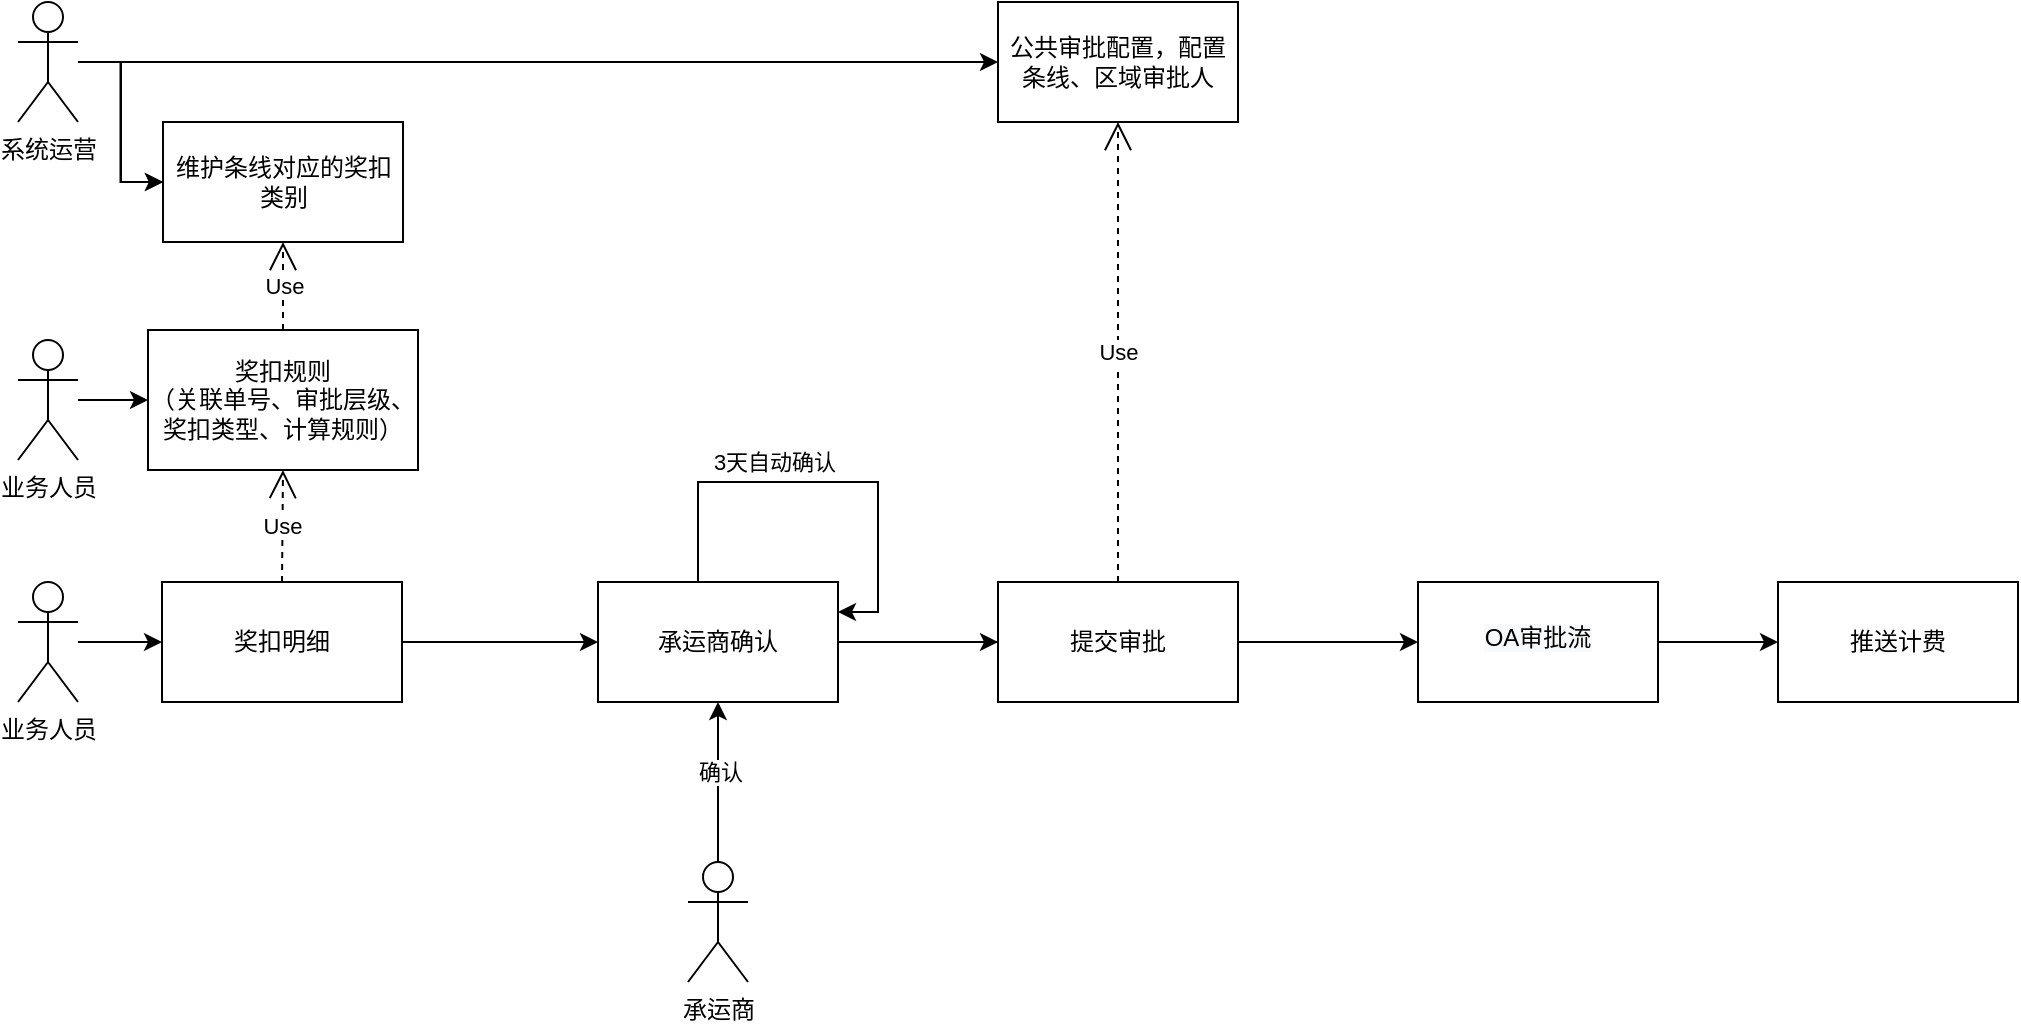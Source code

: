 <mxfile version="18.1.3" type="github"><diagram id="IFJZ7d17FifAD3GTfRaC" name="Page-1"><mxGraphModel dx="1422" dy="762" grid="1" gridSize="10" guides="1" tooltips="1" connect="1" arrows="1" fold="1" page="1" pageScale="1" pageWidth="827" pageHeight="1169" math="0" shadow="0"><root><mxCell id="0"/><mxCell id="1" parent="0"/><mxCell id="z-2BA4qarmT1QvA8g8zc-2" style="edgeStyle=orthogonalEdgeStyle;rounded=0;orthogonalLoop=1;jettySize=auto;html=1;exitX=0.5;exitY=1;exitDx=0;exitDy=0;" parent="1" edge="1"><mxGeometry relative="1" as="geometry"><mxPoint x="375" y="320" as="sourcePoint"/><mxPoint x="375" y="320" as="targetPoint"/></mxGeometry></mxCell><mxCell id="avkLMOH4juFyW2H_LeQX-7" value="" style="edgeStyle=orthogonalEdgeStyle;rounded=0;orthogonalLoop=1;jettySize=auto;html=1;" edge="1" parent="1" source="avkLMOH4juFyW2H_LeQX-1" target="avkLMOH4juFyW2H_LeQX-6"><mxGeometry relative="1" as="geometry"/></mxCell><mxCell id="avkLMOH4juFyW2H_LeQX-1" value="业务人员" style="shape=umlActor;verticalLabelPosition=bottom;verticalAlign=top;html=1;" vertex="1" parent="1"><mxGeometry x="90" y="399" width="30" height="60" as="geometry"/></mxCell><mxCell id="avkLMOH4juFyW2H_LeQX-6" value="奖扣规则&lt;br&gt;（关联单号、审批层级、奖扣类型、计算规则）" style="whiteSpace=wrap;html=1;verticalAlign=middle;" vertex="1" parent="1"><mxGeometry x="155" y="394" width="135" height="70" as="geometry"/></mxCell><mxCell id="avkLMOH4juFyW2H_LeQX-10" value="" style="edgeStyle=orthogonalEdgeStyle;rounded=0;orthogonalLoop=1;jettySize=auto;html=1;" edge="1" parent="1" source="avkLMOH4juFyW2H_LeQX-8" target="avkLMOH4juFyW2H_LeQX-9"><mxGeometry relative="1" as="geometry"/></mxCell><mxCell id="avkLMOH4juFyW2H_LeQX-54" value="" style="edgeStyle=elbowEdgeStyle;rounded=0;orthogonalLoop=1;jettySize=auto;html=1;" edge="1" parent="1" source="avkLMOH4juFyW2H_LeQX-8" target="avkLMOH4juFyW2H_LeQX-9"><mxGeometry relative="1" as="geometry"/></mxCell><mxCell id="avkLMOH4juFyW2H_LeQX-56" value="" style="edgeStyle=elbowEdgeStyle;rounded=0;orthogonalLoop=1;jettySize=auto;html=1;" edge="1" parent="1" source="avkLMOH4juFyW2H_LeQX-8" target="avkLMOH4juFyW2H_LeQX-55"><mxGeometry relative="1" as="geometry"/></mxCell><mxCell id="avkLMOH4juFyW2H_LeQX-8" value="系统运营" style="shape=umlActor;verticalLabelPosition=bottom;verticalAlign=top;html=1;" vertex="1" parent="1"><mxGeometry x="90" y="230" width="30" height="60" as="geometry"/></mxCell><mxCell id="avkLMOH4juFyW2H_LeQX-9" value="维护条线对应的奖扣类别" style="whiteSpace=wrap;html=1;verticalAlign=middle;" vertex="1" parent="1"><mxGeometry x="162.5" y="290" width="120" height="60" as="geometry"/></mxCell><mxCell id="avkLMOH4juFyW2H_LeQX-14" value="Use" style="endArrow=open;endSize=12;dashed=1;html=1;rounded=0;entryX=0.5;entryY=1;entryDx=0;entryDy=0;exitX=0.5;exitY=0;exitDx=0;exitDy=0;" edge="1" parent="1" source="avkLMOH4juFyW2H_LeQX-6" target="avkLMOH4juFyW2H_LeQX-9"><mxGeometry width="160" relative="1" as="geometry"><mxPoint x="220" y="380" as="sourcePoint"/><mxPoint x="380" y="380" as="targetPoint"/></mxGeometry></mxCell><mxCell id="avkLMOH4juFyW2H_LeQX-18" value="" style="edgeStyle=orthogonalEdgeStyle;rounded=0;orthogonalLoop=1;jettySize=auto;html=1;" edge="1" parent="1" source="avkLMOH4juFyW2H_LeQX-16" target="avkLMOH4juFyW2H_LeQX-17"><mxGeometry relative="1" as="geometry"/></mxCell><mxCell id="avkLMOH4juFyW2H_LeQX-16" value="业务人员" style="shape=umlActor;verticalLabelPosition=bottom;verticalAlign=top;html=1;" vertex="1" parent="1"><mxGeometry x="90" y="520" width="30" height="60" as="geometry"/></mxCell><mxCell id="avkLMOH4juFyW2H_LeQX-20" value="" style="edgeStyle=orthogonalEdgeStyle;rounded=0;orthogonalLoop=1;jettySize=auto;html=1;" edge="1" parent="1" source="avkLMOH4juFyW2H_LeQX-17" target="avkLMOH4juFyW2H_LeQX-19"><mxGeometry relative="1" as="geometry"/></mxCell><mxCell id="avkLMOH4juFyW2H_LeQX-17" value="奖扣明细" style="whiteSpace=wrap;html=1;verticalAlign=middle;" vertex="1" parent="1"><mxGeometry x="162" y="520" width="120" height="60" as="geometry"/></mxCell><mxCell id="avkLMOH4juFyW2H_LeQX-26" value="" style="edgeStyle=orthogonalEdgeStyle;rounded=0;orthogonalLoop=1;jettySize=auto;html=1;" edge="1" parent="1" source="avkLMOH4juFyW2H_LeQX-19" target="avkLMOH4juFyW2H_LeQX-25"><mxGeometry relative="1" as="geometry"/></mxCell><mxCell id="avkLMOH4juFyW2H_LeQX-35" style="edgeStyle=orthogonalEdgeStyle;rounded=0;orthogonalLoop=1;jettySize=auto;html=1;exitX=0.5;exitY=0;exitDx=0;exitDy=0;entryX=1;entryY=0.25;entryDx=0;entryDy=0;" edge="1" parent="1" source="avkLMOH4juFyW2H_LeQX-19" target="avkLMOH4juFyW2H_LeQX-19"><mxGeometry relative="1" as="geometry"><mxPoint x="510" y="550" as="targetPoint"/><Array as="points"><mxPoint x="430" y="520"/><mxPoint x="430" y="470"/><mxPoint x="520" y="470"/><mxPoint x="520" y="535"/></Array></mxGeometry></mxCell><mxCell id="avkLMOH4juFyW2H_LeQX-36" value="3天自动确认" style="edgeLabel;html=1;align=center;verticalAlign=middle;resizable=0;points=[];" vertex="1" connectable="0" parent="avkLMOH4juFyW2H_LeQX-35"><mxGeometry x="0.054" y="-3" relative="1" as="geometry"><mxPoint x="-26" y="-13" as="offset"/></mxGeometry></mxCell><mxCell id="avkLMOH4juFyW2H_LeQX-38" value="" style="edgeStyle=orthogonalEdgeStyle;rounded=0;orthogonalLoop=1;jettySize=auto;html=1;exitX=1;exitY=0.5;exitDx=0;exitDy=0;" edge="1" parent="1" source="avkLMOH4juFyW2H_LeQX-19" target="avkLMOH4juFyW2H_LeQX-37"><mxGeometry relative="1" as="geometry"/></mxCell><mxCell id="avkLMOH4juFyW2H_LeQX-19" value="承运商确认" style="whiteSpace=wrap;html=1;verticalAlign=middle;" vertex="1" parent="1"><mxGeometry x="380" y="520" width="120" height="60" as="geometry"/></mxCell><mxCell id="avkLMOH4juFyW2H_LeQX-29" value="" style="edgeStyle=orthogonalEdgeStyle;rounded=0;orthogonalLoop=1;jettySize=auto;html=1;" edge="1" parent="1" source="avkLMOH4juFyW2H_LeQX-25" target="avkLMOH4juFyW2H_LeQX-28"><mxGeometry relative="1" as="geometry"/></mxCell><mxCell id="avkLMOH4juFyW2H_LeQX-25" value="&#10;&lt;span style=&quot;color: rgb(0, 0, 0); font-family: Helvetica; font-size: 12px; font-style: normal; font-variant-ligatures: normal; font-variant-caps: normal; font-weight: 400; letter-spacing: normal; orphans: 2; text-align: center; text-indent: 0px; text-transform: none; widows: 2; word-spacing: 0px; -webkit-text-stroke-width: 0px; background-color: rgb(248, 249, 250); text-decoration-thickness: initial; text-decoration-style: initial; text-decoration-color: initial; float: none; display: inline !important;&quot;&gt;OA审批流&lt;/span&gt;&#10;&#10;" style="whiteSpace=wrap;html=1;verticalAlign=top;" vertex="1" parent="1"><mxGeometry x="790" y="520" width="120" height="60" as="geometry"/></mxCell><mxCell id="avkLMOH4juFyW2H_LeQX-28" value="推送计费" style="whiteSpace=wrap;html=1;verticalAlign=middle;" vertex="1" parent="1"><mxGeometry x="970" y="520" width="120" height="60" as="geometry"/></mxCell><mxCell id="avkLMOH4juFyW2H_LeQX-37" value="提交审批" style="whiteSpace=wrap;html=1;verticalAlign=middle;" vertex="1" parent="1"><mxGeometry x="580" y="520" width="120" height="60" as="geometry"/></mxCell><mxCell id="avkLMOH4juFyW2H_LeQX-55" value="公共审批配置，配置条线、区域审批人" style="whiteSpace=wrap;html=1;verticalAlign=middle;" vertex="1" parent="1"><mxGeometry x="580" y="230" width="120" height="60" as="geometry"/></mxCell><mxCell id="avkLMOH4juFyW2H_LeQX-59" value="Use" style="endArrow=open;endSize=12;dashed=1;html=1;rounded=0;entryX=0.5;entryY=1;entryDx=0;entryDy=0;exitX=0.5;exitY=0;exitDx=0;exitDy=0;" edge="1" parent="1" source="avkLMOH4juFyW2H_LeQX-37" target="avkLMOH4juFyW2H_LeQX-55"><mxGeometry width="160" relative="1" as="geometry"><mxPoint x="620" y="510" as="sourcePoint"/><mxPoint x="232.5" y="360" as="targetPoint"/></mxGeometry></mxCell><mxCell id="avkLMOH4juFyW2H_LeQX-61" style="edgeStyle=none;rounded=0;orthogonalLoop=1;jettySize=auto;html=1;exitX=0.5;exitY=0.5;exitDx=0;exitDy=0;exitPerimeter=0;entryX=0.5;entryY=1;entryDx=0;entryDy=0;" edge="1" parent="1" source="avkLMOH4juFyW2H_LeQX-60" target="avkLMOH4juFyW2H_LeQX-19"><mxGeometry relative="1" as="geometry"><mxPoint x="410" y="710" as="targetPoint"/></mxGeometry></mxCell><mxCell id="avkLMOH4juFyW2H_LeQX-62" value="确认" style="edgeLabel;html=1;align=center;verticalAlign=middle;resizable=0;points=[];" vertex="1" connectable="0" parent="avkLMOH4juFyW2H_LeQX-61"><mxGeometry x="0.369" y="-1" relative="1" as="geometry"><mxPoint as="offset"/></mxGeometry></mxCell><mxCell id="avkLMOH4juFyW2H_LeQX-60" value="承运商" style="shape=umlActor;verticalLabelPosition=bottom;verticalAlign=top;html=1;" vertex="1" parent="1"><mxGeometry x="425" y="660" width="30" height="60" as="geometry"/></mxCell><mxCell id="avkLMOH4juFyW2H_LeQX-63" value="Use" style="endArrow=open;endSize=12;dashed=1;html=1;rounded=0;entryX=0.5;entryY=1;entryDx=0;entryDy=0;exitX=0.5;exitY=0;exitDx=0;exitDy=0;" edge="1" parent="1" source="avkLMOH4juFyW2H_LeQX-17" target="avkLMOH4juFyW2H_LeQX-6"><mxGeometry width="160" relative="1" as="geometry"><mxPoint x="650" y="530" as="sourcePoint"/><mxPoint x="650" y="300" as="targetPoint"/></mxGeometry></mxCell></root></mxGraphModel></diagram></mxfile>